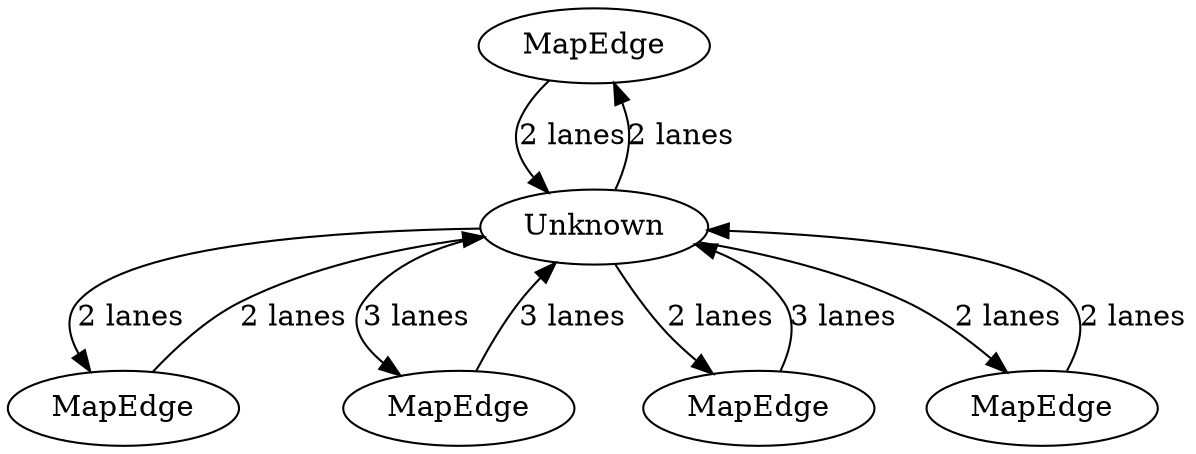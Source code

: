 digraph {
    0 [ label = "MapEdge" ]
    1 [ label = "MapEdge" ]
    2 [ label = "MapEdge" ]
    3 [ label = "MapEdge" ]
    4 [ label = "MapEdge" ]
    5 [ label = "Unknown" ]
    0 -> 5 [ label = "2 lanes" ]
    5 -> 0 [ label = "2 lanes" ]
    1 -> 5 [ label = "2 lanes" ]
    5 -> 1 [ label = "2 lanes" ]
    3 -> 5 [ label = "3 lanes" ]
    5 -> 3 [ label = "2 lanes" ]
    5 -> 2 [ label = "3 lanes" ]
    2 -> 5 [ label = "3 lanes" ]
    5 -> 4 [ label = "2 lanes" ]
    4 -> 5 [ label = "2 lanes" ]
}
